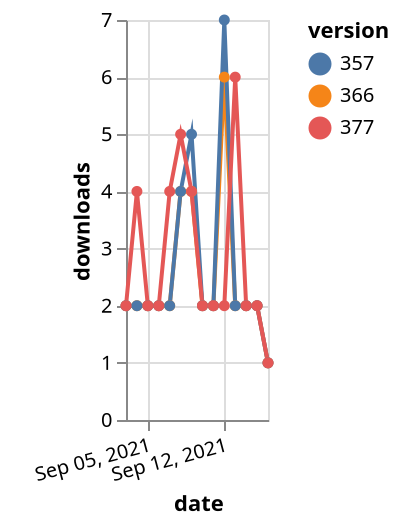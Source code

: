 {"$schema": "https://vega.github.io/schema/vega-lite/v5.json", "description": "A simple bar chart with embedded data.", "data": {"values": [{"date": "2021-09-03", "total": 2532, "delta": 2, "version": "366"}, {"date": "2021-09-04", "total": 2534, "delta": 2, "version": "366"}, {"date": "2021-09-05", "total": 2536, "delta": 2, "version": "366"}, {"date": "2021-09-06", "total": 2538, "delta": 2, "version": "366"}, {"date": "2021-09-07", "total": 2540, "delta": 2, "version": "366"}, {"date": "2021-09-08", "total": 2544, "delta": 4, "version": "366"}, {"date": "2021-09-09", "total": 2548, "delta": 4, "version": "366"}, {"date": "2021-09-10", "total": 2550, "delta": 2, "version": "366"}, {"date": "2021-09-11", "total": 2552, "delta": 2, "version": "366"}, {"date": "2021-09-12", "total": 2558, "delta": 6, "version": "366"}, {"date": "2021-09-13", "total": 2560, "delta": 2, "version": "366"}, {"date": "2021-09-14", "total": 2562, "delta": 2, "version": "366"}, {"date": "2021-09-15", "total": 2564, "delta": 2, "version": "366"}, {"date": "2021-09-16", "total": 2565, "delta": 1, "version": "366"}, {"date": "2021-09-03", "total": 2962, "delta": 2, "version": "357"}, {"date": "2021-09-04", "total": 2964, "delta": 2, "version": "357"}, {"date": "2021-09-05", "total": 2966, "delta": 2, "version": "357"}, {"date": "2021-09-06", "total": 2968, "delta": 2, "version": "357"}, {"date": "2021-09-07", "total": 2970, "delta": 2, "version": "357"}, {"date": "2021-09-08", "total": 2974, "delta": 4, "version": "357"}, {"date": "2021-09-09", "total": 2979, "delta": 5, "version": "357"}, {"date": "2021-09-10", "total": 2981, "delta": 2, "version": "357"}, {"date": "2021-09-11", "total": 2983, "delta": 2, "version": "357"}, {"date": "2021-09-12", "total": 2990, "delta": 7, "version": "357"}, {"date": "2021-09-13", "total": 2992, "delta": 2, "version": "357"}, {"date": "2021-09-14", "total": 2994, "delta": 2, "version": "357"}, {"date": "2021-09-15", "total": 2996, "delta": 2, "version": "357"}, {"date": "2021-09-16", "total": 2997, "delta": 1, "version": "357"}, {"date": "2021-09-03", "total": 2187, "delta": 2, "version": "377"}, {"date": "2021-09-04", "total": 2191, "delta": 4, "version": "377"}, {"date": "2021-09-05", "total": 2193, "delta": 2, "version": "377"}, {"date": "2021-09-06", "total": 2195, "delta": 2, "version": "377"}, {"date": "2021-09-07", "total": 2199, "delta": 4, "version": "377"}, {"date": "2021-09-08", "total": 2204, "delta": 5, "version": "377"}, {"date": "2021-09-09", "total": 2208, "delta": 4, "version": "377"}, {"date": "2021-09-10", "total": 2210, "delta": 2, "version": "377"}, {"date": "2021-09-11", "total": 2212, "delta": 2, "version": "377"}, {"date": "2021-09-12", "total": 2214, "delta": 2, "version": "377"}, {"date": "2021-09-13", "total": 2220, "delta": 6, "version": "377"}, {"date": "2021-09-14", "total": 2222, "delta": 2, "version": "377"}, {"date": "2021-09-15", "total": 2224, "delta": 2, "version": "377"}, {"date": "2021-09-16", "total": 2225, "delta": 1, "version": "377"}]}, "width": "container", "mark": {"type": "line", "point": {"filled": true}}, "encoding": {"x": {"field": "date", "type": "temporal", "timeUnit": "yearmonthdate", "title": "date", "axis": {"labelAngle": -15}}, "y": {"field": "delta", "type": "quantitative", "title": "downloads"}, "color": {"field": "version", "type": "nominal"}, "tooltip": {"field": "delta"}}}